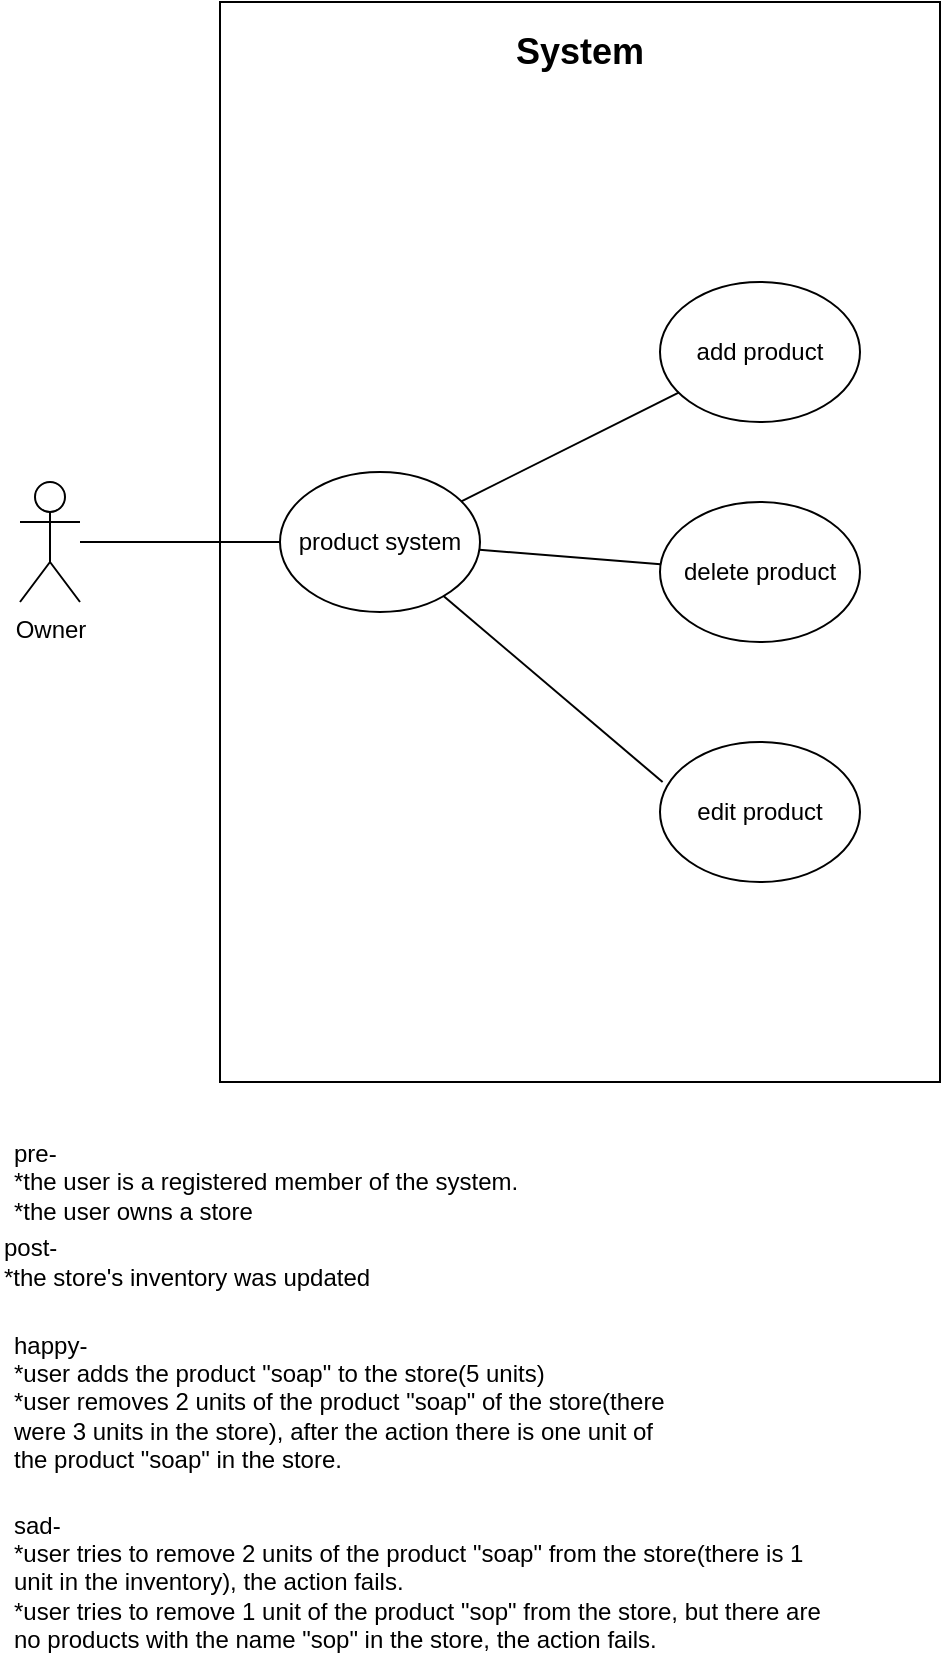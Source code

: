 <mxfile version="14.6.1" type="device"><diagram id="QsqKa3nUK6e7a_bcXCtY" name="Page-1"><mxGraphModel dx="1038" dy="580" grid="1" gridSize="10" guides="1" tooltips="1" connect="1" arrows="1" fold="1" page="1" pageScale="1" pageWidth="850" pageHeight="1100" math="0" shadow="0"><root><mxCell id="0"/><mxCell id="1" parent="0"/><mxCell id="traw9MurHmFqE6OnULdV-1" value="Owner" style="shape=umlActor;verticalLabelPosition=bottom;verticalAlign=top;html=1;outlineConnect=0;" parent="1" vertex="1"><mxGeometry x="80" y="360" width="30" height="60" as="geometry"/></mxCell><mxCell id="traw9MurHmFqE6OnULdV-2" value="" style="rounded=0;whiteSpace=wrap;html=1;" parent="1" vertex="1"><mxGeometry x="180" y="120" width="360" height="540" as="geometry"/></mxCell><mxCell id="traw9MurHmFqE6OnULdV-3" value="&lt;font style=&quot;font-size: 18px&quot;&gt;&lt;b&gt;System&lt;/b&gt;&lt;/font&gt;" style="text;html=1;strokeColor=none;fillColor=none;align=center;verticalAlign=middle;whiteSpace=wrap;rounded=0;" parent="1" vertex="1"><mxGeometry x="330" y="130" width="60" height="30" as="geometry"/></mxCell><mxCell id="traw9MurHmFqE6OnULdV-4" value="product system" style="ellipse;whiteSpace=wrap;html=1;" parent="1" vertex="1"><mxGeometry x="210" y="355" width="100" height="70" as="geometry"/></mxCell><mxCell id="traw9MurHmFqE6OnULdV-11" value="" style="endArrow=none;html=1;" parent="1" source="traw9MurHmFqE6OnULdV-1" target="traw9MurHmFqE6OnULdV-4" edge="1"><mxGeometry width="50" height="50" relative="1" as="geometry"><mxPoint x="130" y="299.611" as="sourcePoint"/><mxPoint x="260.031" y="296.24" as="targetPoint"/></mxGeometry></mxCell><mxCell id="traw9MurHmFqE6OnULdV-12" value="add product" style="ellipse;whiteSpace=wrap;html=1;" parent="1" vertex="1"><mxGeometry x="400" y="260" width="100" height="70" as="geometry"/></mxCell><mxCell id="traw9MurHmFqE6OnULdV-14" value="delete product" style="ellipse;whiteSpace=wrap;html=1;" parent="1" vertex="1"><mxGeometry x="400" y="370" width="100" height="70" as="geometry"/></mxCell><mxCell id="traw9MurHmFqE6OnULdV-15" value="edit product" style="ellipse;whiteSpace=wrap;html=1;" parent="1" vertex="1"><mxGeometry x="400" y="490" width="100" height="70" as="geometry"/></mxCell><mxCell id="traw9MurHmFqE6OnULdV-16" value="" style="endArrow=none;html=1;" parent="1" source="traw9MurHmFqE6OnULdV-4" target="traw9MurHmFqE6OnULdV-12" edge="1"><mxGeometry width="50" height="50" relative="1" as="geometry"><mxPoint x="300" y="354.43" as="sourcePoint"/><mxPoint x="400.0" y="354.43" as="targetPoint"/></mxGeometry></mxCell><mxCell id="traw9MurHmFqE6OnULdV-17" value="" style="endArrow=none;html=1;" parent="1" source="traw9MurHmFqE6OnULdV-4" target="traw9MurHmFqE6OnULdV-14" edge="1"><mxGeometry width="50" height="50" relative="1" as="geometry"><mxPoint x="310.739" y="379.708" as="sourcePoint"/><mxPoint x="419.313" y="325.343" as="targetPoint"/></mxGeometry></mxCell><mxCell id="traw9MurHmFqE6OnULdV-18" value="" style="endArrow=none;html=1;entryX=0.013;entryY=0.286;entryDx=0;entryDy=0;entryPerimeter=0;" parent="1" source="traw9MurHmFqE6OnULdV-4" target="traw9MurHmFqE6OnULdV-15" edge="1"><mxGeometry width="50" height="50" relative="1" as="geometry"><mxPoint x="319.696" y="403.854" as="sourcePoint"/><mxPoint x="410.31" y="411.109" as="targetPoint"/></mxGeometry></mxCell><mxCell id="Cdy54cH739mDIyebD5xU-1" value="pre-&lt;br&gt;*the user is a registered member of the system.&lt;br&gt;*the user owns a store" style="text;html=1;strokeColor=none;fillColor=none;align=left;verticalAlign=middle;whiteSpace=wrap;rounded=0;" vertex="1" parent="1"><mxGeometry x="75" y="700" width="435" height="20" as="geometry"/></mxCell><mxCell id="Cdy54cH739mDIyebD5xU-2" value="post-&lt;br&gt;*the store's inventory was updated" style="text;html=1;strokeColor=none;fillColor=none;align=left;verticalAlign=middle;whiteSpace=wrap;rounded=0;" vertex="1" parent="1"><mxGeometry x="70" y="740" width="290" height="20" as="geometry"/></mxCell><mxCell id="Cdy54cH739mDIyebD5xU-3" value="happy-&lt;br&gt;*user adds the product &quot;soap&quot; to the store(5 units)&lt;br&gt;*user removes 2 units of the product &quot;soap&quot; of the store(there were 3 units in the store), after the action there is one unit of the product &quot;soap&quot; in the store.&amp;nbsp;" style="text;html=1;strokeColor=none;fillColor=none;align=left;verticalAlign=middle;whiteSpace=wrap;rounded=0;" vertex="1" parent="1"><mxGeometry x="75" y="810" width="330" height="20" as="geometry"/></mxCell><mxCell id="Cdy54cH739mDIyebD5xU-4" value="sad-&lt;br&gt;*user tries to remove 2 units of the product &quot;soap&quot; from the store(there is 1 unit in the inventory), the action fails.&lt;br&gt;*user tries to remove 1 unit of the product &quot;sop&quot; from the store, but there are no products with the name &quot;sop&quot; in the store, the action fails." style="text;html=1;strokeColor=none;fillColor=none;align=left;verticalAlign=middle;whiteSpace=wrap;rounded=0;" vertex="1" parent="1"><mxGeometry x="75" y="900" width="410" height="20" as="geometry"/></mxCell></root></mxGraphModel></diagram></mxfile>